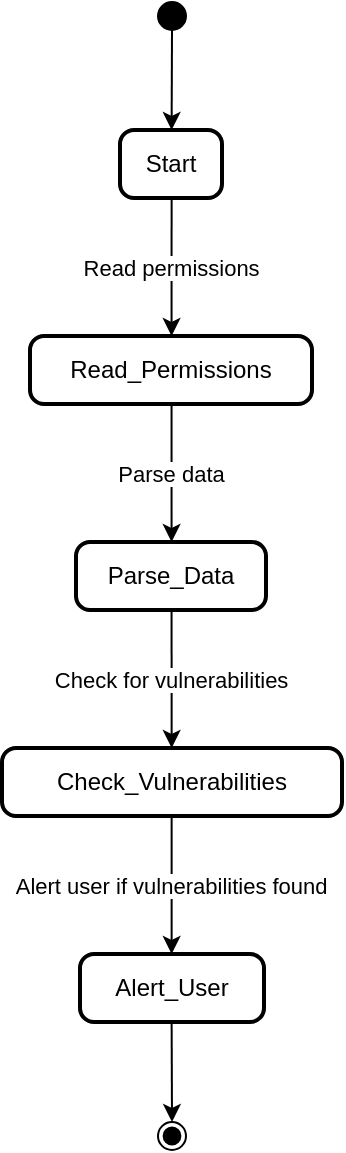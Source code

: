 <mxfile version="21.3.8" type="github">
  <diagram name="Page-1" id="zTr2bIAa2uxgvoXN64V9">
    <mxGraphModel>
      <root>
        <mxCell id="0" />
        <mxCell id="1" parent="0" />
        <mxCell id="2" value="" style="ellipse;fillColor=strokeColor;" vertex="1" parent="1">
          <mxGeometry x="121" y="8" width="14" height="14" as="geometry" />
        </mxCell>
        <mxCell id="3" value="Start" style="rounded=1;absoluteArcSize=1;arcSize=14;whiteSpace=wrap;strokeWidth=2;" vertex="1" parent="1">
          <mxGeometry x="102" y="72" width="51" height="34" as="geometry" />
        </mxCell>
        <mxCell id="4" value="Read_Permissions" style="rounded=1;absoluteArcSize=1;arcSize=14;whiteSpace=wrap;strokeWidth=2;" vertex="1" parent="1">
          <mxGeometry x="57" y="175" width="141" height="34" as="geometry" />
        </mxCell>
        <mxCell id="5" value="Parse_Data" style="rounded=1;absoluteArcSize=1;arcSize=14;whiteSpace=wrap;strokeWidth=2;" vertex="1" parent="1">
          <mxGeometry x="80" y="278" width="95" height="34" as="geometry" />
        </mxCell>
        <mxCell id="6" value="Check_Vulnerabilities" style="rounded=1;absoluteArcSize=1;arcSize=14;whiteSpace=wrap;strokeWidth=2;" vertex="1" parent="1">
          <mxGeometry x="43" y="381" width="170" height="34" as="geometry" />
        </mxCell>
        <mxCell id="7" value="Alert_User" style="rounded=1;absoluteArcSize=1;arcSize=14;whiteSpace=wrap;strokeWidth=2;" vertex="1" parent="1">
          <mxGeometry x="82" y="484" width="92" height="34" as="geometry" />
        </mxCell>
        <mxCell id="8" value="" style="ellipse;shape=endState;fillColor=strokeColor;" vertex="1" parent="1">
          <mxGeometry x="121" y="568" width="14" height="14" as="geometry" />
        </mxCell>
        <mxCell id="9" value="" style="curved=1;startArrow=none;;exitX=0.486;exitY=1;entryX=0.506;entryY=0;" edge="1" parent="1" source="2" target="3">
          <mxGeometry relative="1" as="geometry">
            <Array as="points" />
          </mxGeometry>
        </mxCell>
        <mxCell id="10" value="Read permissions" style="curved=1;startArrow=none;;exitX=0.506;exitY=1;entryX=0.502;entryY=0;" edge="1" parent="1" source="3" target="4">
          <mxGeometry relative="1" as="geometry">
            <Array as="points" />
          </mxGeometry>
        </mxCell>
        <mxCell id="11" value="Parse data" style="curved=1;startArrow=none;;exitX=0.502;exitY=1;entryX=0.503;entryY=0;" edge="1" parent="1" source="4" target="5">
          <mxGeometry relative="1" as="geometry">
            <Array as="points" />
          </mxGeometry>
        </mxCell>
        <mxCell id="12" value="Check for vulnerabilities" style="curved=1;startArrow=none;;exitX=0.503;exitY=1;entryX=0.499;entryY=0;" edge="1" parent="1" source="5" target="6">
          <mxGeometry relative="1" as="geometry">
            <Array as="points" />
          </mxGeometry>
        </mxCell>
        <mxCell id="13" value="Alert user if vulnerabilities found" style="curved=1;startArrow=none;;exitX=0.499;exitY=1;entryX=0.498;entryY=0;" edge="1" parent="1" source="6" target="7">
          <mxGeometry relative="1" as="geometry">
            <Array as="points" />
          </mxGeometry>
        </mxCell>
        <mxCell id="14" value="" style="curved=1;startArrow=none;;exitX=0.498;exitY=1;entryX=0.486;entryY=0;" edge="1" parent="1" source="7" target="8">
          <mxGeometry relative="1" as="geometry">
            <Array as="points" />
          </mxGeometry>
        </mxCell>
      </root>
    </mxGraphModel>
  </diagram>
</mxfile>

